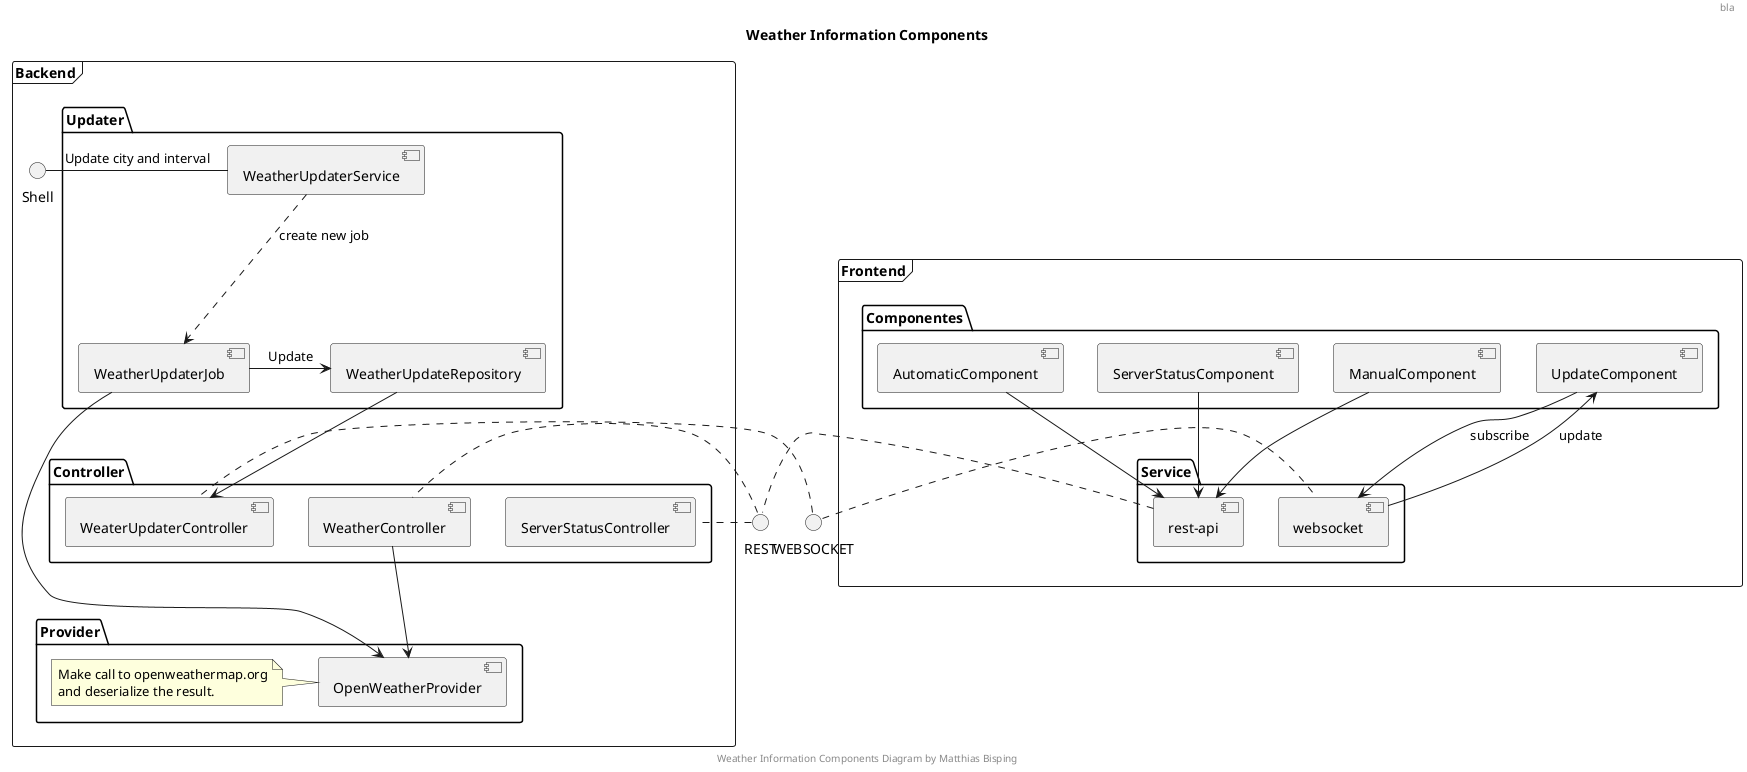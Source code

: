 @startuml
skinparam componentStyle uml

header
bla
end header

footer
Weather Information Components Diagram by Matthias Bisping
end footer

title Weather Information Components

frame "Backend" {
package "Controller" {
    component ServerStatusController
    component WeatherController
    component WeaterUpdaterController
}

package "Updater" {
    component WeatherUpdateRepository
    [WeatherUpdaterJob]
    component WeatherUpdaterService
}

package "Provider" {
    component OpenWeatherProvider

    note left of OpenWeatherProvider
        Make call to openweathermap.org
        and deserialize the result.
    end note
}

WeatherController --> OpenWeatherProvider
WeatherUpdateRepository --> WeaterUpdaterController
WeatherUpdaterService ..> WeatherUpdaterJob : create new job
WeatherUpdaterJob -> OpenWeatherProvider
WeatherUpdaterJob -> WeatherUpdateRepository : Update

Shell - WeatherUpdaterService : Update city and interval
}

REST . ServerStatusController
REST . WeatherController
WEBSOCKET . WeaterUpdaterController

frame "Frontend" {
    package "Service" {
        [rest-api]
        [websocket]
    }
    package "Componentes" {
        [ServerStatusComponent]
        [ManualComponent]
        [AutomaticComponent]
        [UpdateComponent]
    }
}

[ServerStatusComponent] --> [rest-api]
[ManualComponent] --> [rest-api]
[AutomaticComponent] --> [rest-api]

[UpdateComponent] --> [websocket] : subscribe
[websocket] --> [UpdateComponent] : update

[rest-api] . REST
WEBSOCKET . [websocket]

@enduml